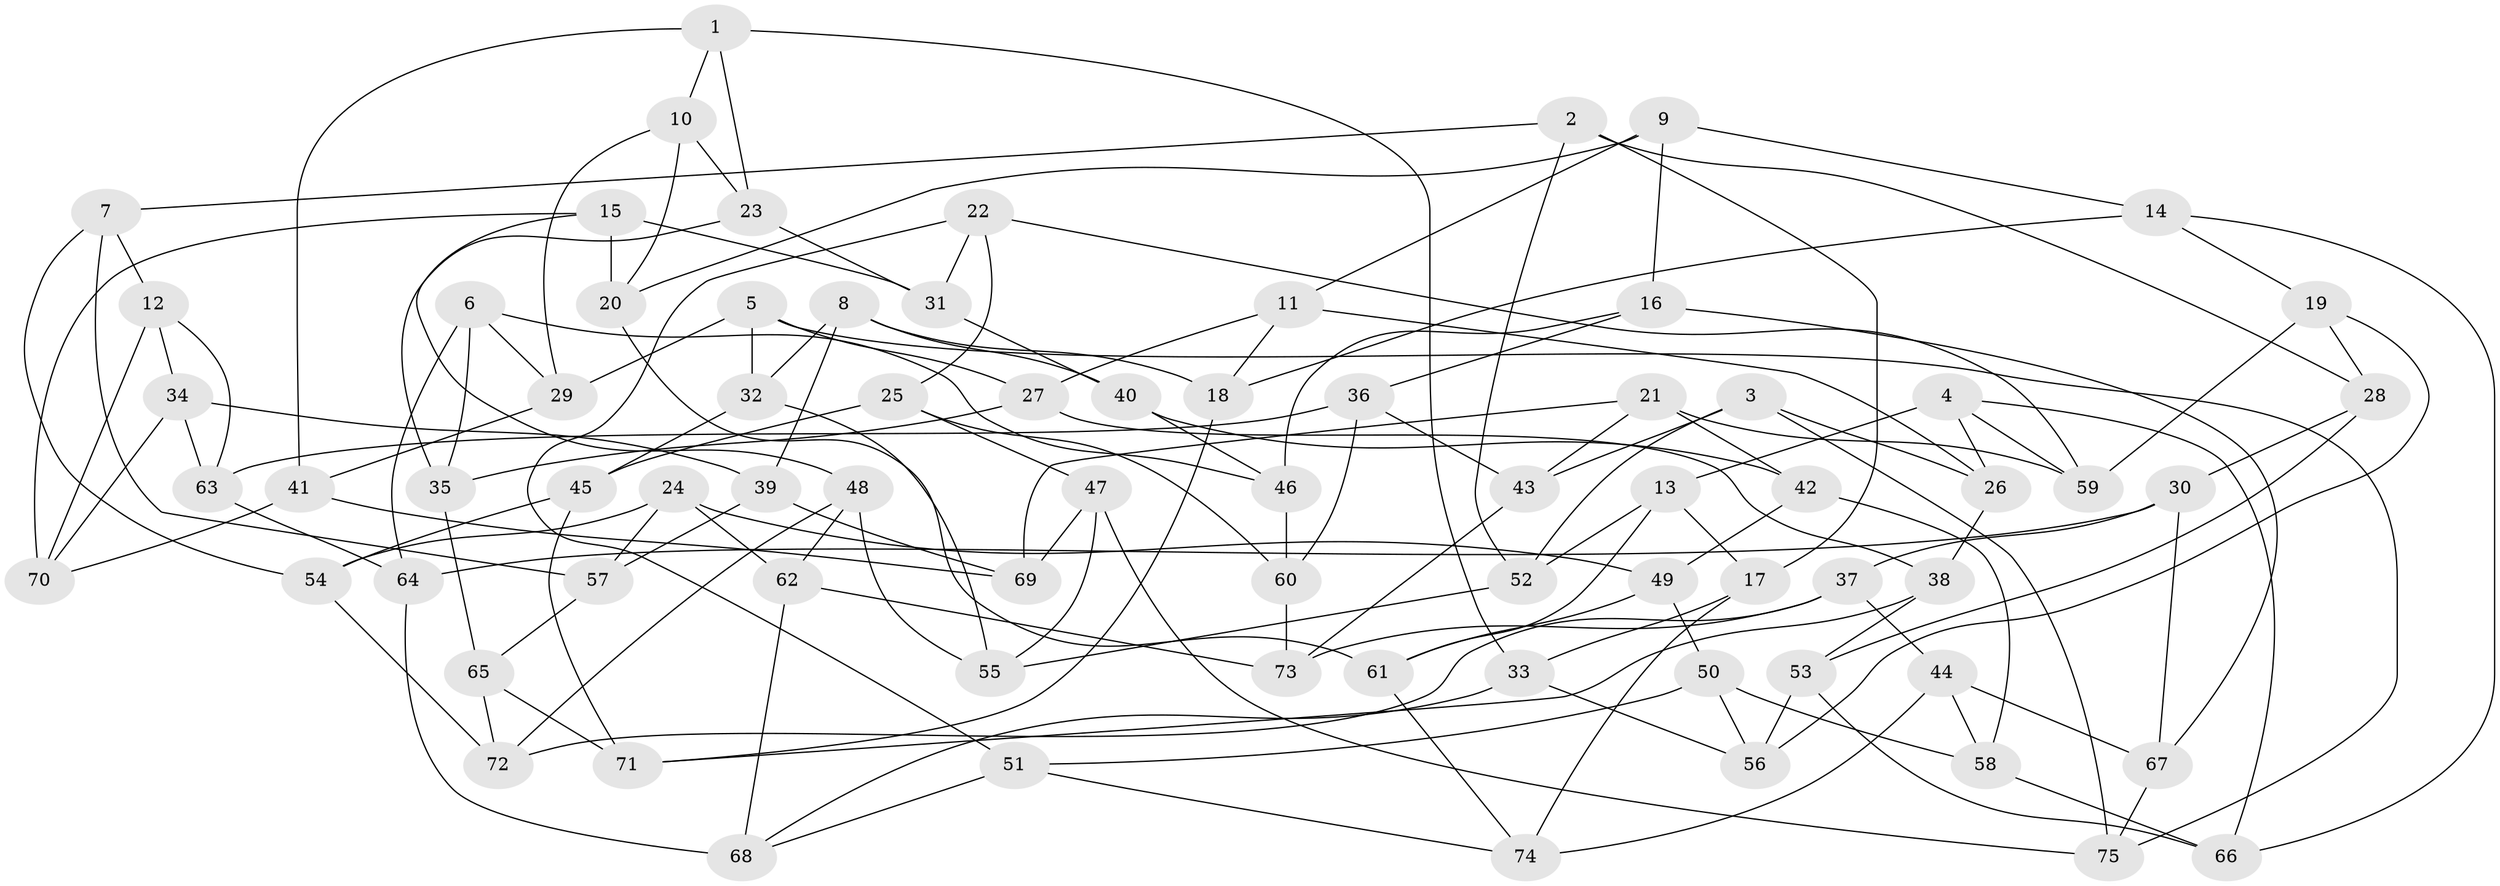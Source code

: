 // coarse degree distribution, {6: 0.6136363636363636, 4: 0.29545454545454547, 5: 0.09090909090909091}
// Generated by graph-tools (version 1.1) at 2025/42/03/06/25 10:42:22]
// undirected, 75 vertices, 150 edges
graph export_dot {
graph [start="1"]
  node [color=gray90,style=filled];
  1;
  2;
  3;
  4;
  5;
  6;
  7;
  8;
  9;
  10;
  11;
  12;
  13;
  14;
  15;
  16;
  17;
  18;
  19;
  20;
  21;
  22;
  23;
  24;
  25;
  26;
  27;
  28;
  29;
  30;
  31;
  32;
  33;
  34;
  35;
  36;
  37;
  38;
  39;
  40;
  41;
  42;
  43;
  44;
  45;
  46;
  47;
  48;
  49;
  50;
  51;
  52;
  53;
  54;
  55;
  56;
  57;
  58;
  59;
  60;
  61;
  62;
  63;
  64;
  65;
  66;
  67;
  68;
  69;
  70;
  71;
  72;
  73;
  74;
  75;
  1 -- 10;
  1 -- 33;
  1 -- 41;
  1 -- 23;
  2 -- 7;
  2 -- 52;
  2 -- 28;
  2 -- 17;
  3 -- 43;
  3 -- 26;
  3 -- 75;
  3 -- 52;
  4 -- 26;
  4 -- 13;
  4 -- 59;
  4 -- 66;
  5 -- 75;
  5 -- 29;
  5 -- 27;
  5 -- 32;
  6 -- 35;
  6 -- 29;
  6 -- 64;
  6 -- 46;
  7 -- 12;
  7 -- 57;
  7 -- 54;
  8 -- 32;
  8 -- 18;
  8 -- 39;
  8 -- 40;
  9 -- 20;
  9 -- 11;
  9 -- 14;
  9 -- 16;
  10 -- 23;
  10 -- 29;
  10 -- 20;
  11 -- 27;
  11 -- 18;
  11 -- 26;
  12 -- 63;
  12 -- 34;
  12 -- 70;
  13 -- 61;
  13 -- 17;
  13 -- 52;
  14 -- 19;
  14 -- 66;
  14 -- 18;
  15 -- 31;
  15 -- 48;
  15 -- 70;
  15 -- 20;
  16 -- 67;
  16 -- 46;
  16 -- 36;
  17 -- 74;
  17 -- 33;
  18 -- 71;
  19 -- 56;
  19 -- 59;
  19 -- 28;
  20 -- 61;
  21 -- 42;
  21 -- 43;
  21 -- 69;
  21 -- 59;
  22 -- 25;
  22 -- 31;
  22 -- 59;
  22 -- 51;
  23 -- 31;
  23 -- 35;
  24 -- 57;
  24 -- 54;
  24 -- 49;
  24 -- 62;
  25 -- 47;
  25 -- 60;
  25 -- 45;
  26 -- 38;
  27 -- 38;
  27 -- 35;
  28 -- 30;
  28 -- 53;
  29 -- 41;
  30 -- 64;
  30 -- 67;
  30 -- 37;
  31 -- 40;
  32 -- 45;
  32 -- 55;
  33 -- 56;
  33 -- 68;
  34 -- 63;
  34 -- 70;
  34 -- 39;
  35 -- 65;
  36 -- 43;
  36 -- 60;
  36 -- 63;
  37 -- 44;
  37 -- 72;
  37 -- 73;
  38 -- 53;
  38 -- 71;
  39 -- 69;
  39 -- 57;
  40 -- 42;
  40 -- 46;
  41 -- 70;
  41 -- 69;
  42 -- 58;
  42 -- 49;
  43 -- 73;
  44 -- 67;
  44 -- 58;
  44 -- 74;
  45 -- 54;
  45 -- 71;
  46 -- 60;
  47 -- 69;
  47 -- 75;
  47 -- 55;
  48 -- 72;
  48 -- 55;
  48 -- 62;
  49 -- 50;
  49 -- 61;
  50 -- 51;
  50 -- 58;
  50 -- 56;
  51 -- 74;
  51 -- 68;
  52 -- 55;
  53 -- 56;
  53 -- 66;
  54 -- 72;
  57 -- 65;
  58 -- 66;
  60 -- 73;
  61 -- 74;
  62 -- 68;
  62 -- 73;
  63 -- 64;
  64 -- 68;
  65 -- 72;
  65 -- 71;
  67 -- 75;
}

